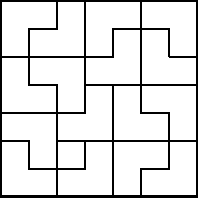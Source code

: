 size(7 * 0.5cm);

draw((0,0)--(7,0)--(7,7)--(0,7)--cycle, linewidth(1));

draw(
    (1,1)--(3,1) ^^ (5,1)--(6,1) ^^
    (0,2)--(1,2) ^^ (2,2)--(7,2) ^^
    (0,3)--(3,3) ^^ (5,3)--(6,3) ^^
    (1,4)--(2,4) ^^ (3,4)--(7,4) ^^
    (0,5)--(4,5) ^^ (6,5)--(7,5) ^^
    (1,6)--(2,6) ^^ (4,6)--(6,6)
^^
    (1,1)--(1,2) ^^ (1,4)--(1,6) ^^
    (2,0)--(2,4) ^^ (2,6)--(2,7) ^^
    (3,1)--(3,2) ^^ (3,3)--(3,7) ^^
    (4,0)--(4,4) ^^ (4,5)--(4,6) ^^
    (5,0)--(5,1) ^^ (5,3)--(5,7) ^^
    (6,1)--(6,3) ^^ (6,5)--(6,6)
);

